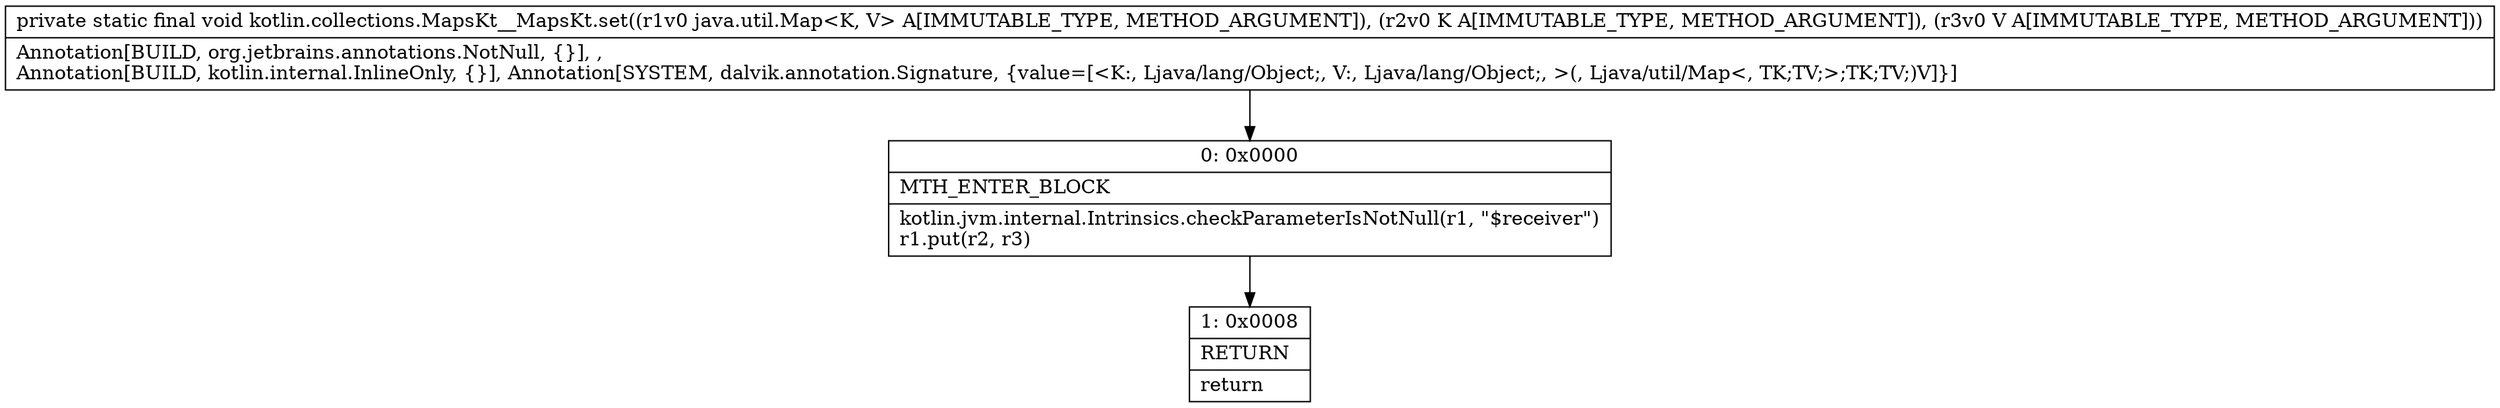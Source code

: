digraph "CFG forkotlin.collections.MapsKt__MapsKt.set(Ljava\/util\/Map;Ljava\/lang\/Object;Ljava\/lang\/Object;)V" {
Node_0 [shape=record,label="{0\:\ 0x0000|MTH_ENTER_BLOCK\l|kotlin.jvm.internal.Intrinsics.checkParameterIsNotNull(r1, \"$receiver\")\lr1.put(r2, r3)\l}"];
Node_1 [shape=record,label="{1\:\ 0x0008|RETURN\l|return\l}"];
MethodNode[shape=record,label="{private static final void kotlin.collections.MapsKt__MapsKt.set((r1v0 java.util.Map\<K, V\> A[IMMUTABLE_TYPE, METHOD_ARGUMENT]), (r2v0 K A[IMMUTABLE_TYPE, METHOD_ARGUMENT]), (r3v0 V A[IMMUTABLE_TYPE, METHOD_ARGUMENT]))  | Annotation[BUILD, org.jetbrains.annotations.NotNull, \{\}], , \lAnnotation[BUILD, kotlin.internal.InlineOnly, \{\}], Annotation[SYSTEM, dalvik.annotation.Signature, \{value=[\<K:, Ljava\/lang\/Object;, V:, Ljava\/lang\/Object;, \>(, Ljava\/util\/Map\<, TK;TV;\>;TK;TV;)V]\}]\l}"];
MethodNode -> Node_0;
Node_0 -> Node_1;
}

